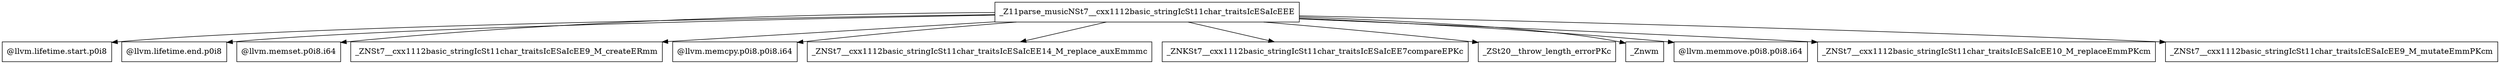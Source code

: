 digraph CallGraph {
    node [shape=box];

    // Define nodes for each function
    parse_music [label="_Z11parse_musicNSt7__cxx1112basic_stringIcSt11char_traitsIcESaIcEEE"];
    llvm_lifetime_start [label="@llvm.lifetime.start.p0i8"];
    llvm_lifetime_end [label="@llvm.lifetime.end.p0i8"];
    llvm_memset [label="@llvm.memset.p0i8.i64"];
    basic_string_create [label="_ZNSt7__cxx1112basic_stringIcSt11char_traitsIcESaIcEE9_M_createERmm"];
    llvm_memcpy [label="@llvm.memcpy.p0i8.p0i8.i64"];
    basic_string_replace_aux [label="_ZNSt7__cxx1112basic_stringIcSt11char_traitsIcESaIcEE14_M_replace_auxEmmmc"];
    basic_string_compare [label="_ZNKSt7__cxx1112basic_stringIcSt11char_traitsIcESaIcEE7compareEPKc"];
    throw_length_error [label="_ZSt20__throw_length_errorPKc"];
    allocate_memory [label="_Znwm"];
    llvm_memmove [label="@llvm.memmove.p0i8.p0i8.i64"];
    basic_string_replace [label="_ZNSt7__cxx1112basic_stringIcSt11char_traitsIcESaIcEE10_M_replaceEmmPKcm"];
    basic_string_mutate [label="_ZNSt7__cxx1112basic_stringIcSt11char_traitsIcESaIcEE9_M_mutateEmmPKcm"];

    // Define edges for function calls
    parse_music -> llvm_lifetime_start;
    parse_music -> llvm_lifetime_end;
    parse_music -> llvm_memset;
    parse_music -> basic_string_create;
    parse_music -> llvm_memcpy;
    parse_music -> basic_string_replace_aux;
    parse_music -> basic_string_compare;
    parse_music -> throw_length_error;
    parse_music -> allocate_memory;
    parse_music -> llvm_memmove;
    parse_music -> basic_string_replace;
    parse_music -> basic_string_mutate;
}
